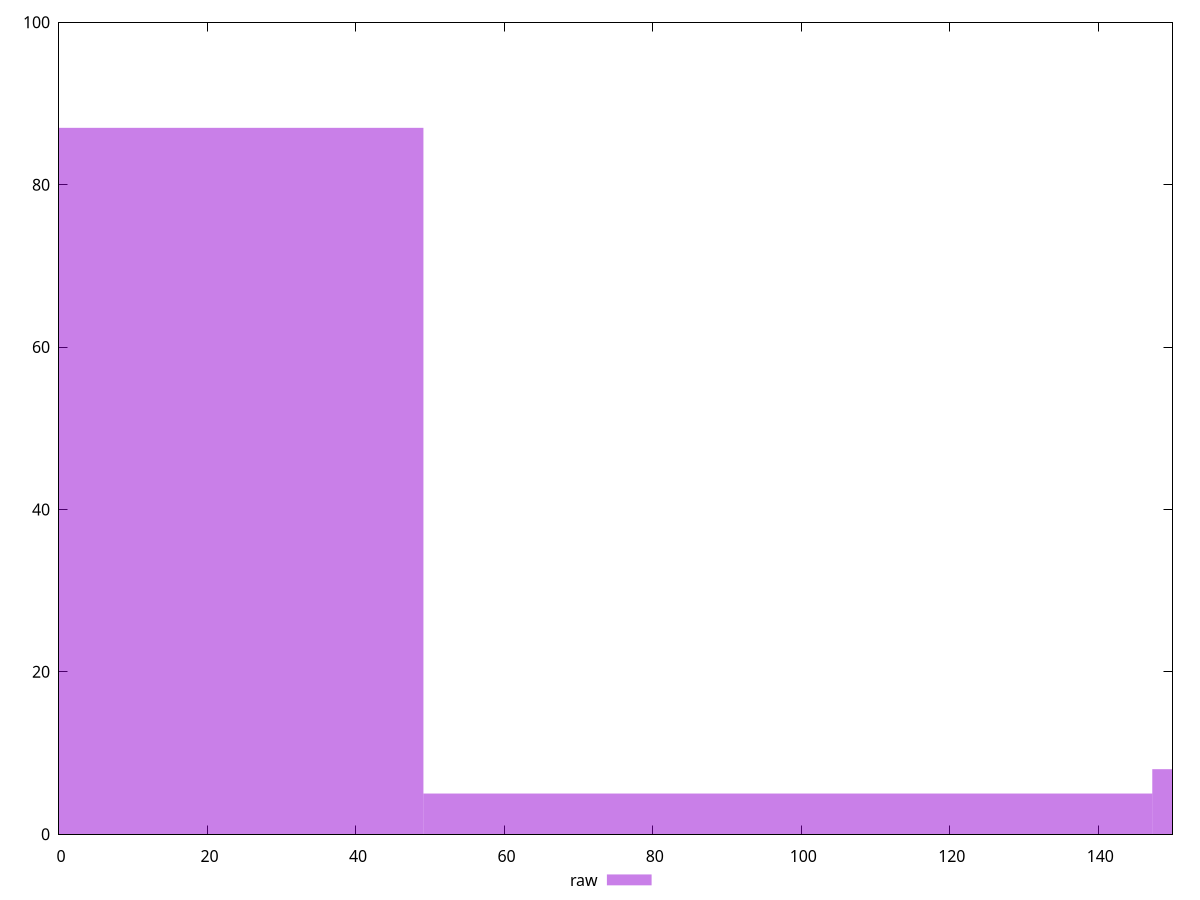 reset

$raw <<EOF
196.36806350074377 8
0 87
98.18403175037189 5
EOF

set key outside below
set boxwidth 98.18403175037189
set xrange [0:150]
set yrange [0:100]
set trange [0:100]
set style fill transparent solid 0.5 noborder
set terminal svg size 640, 490 enhanced background rgb 'white'
set output "report_00017_2021-02-10T15-08-03.406Z/unminified-css/samples/pages/raw/histogram.svg"

plot $raw title "raw" with boxes

reset
